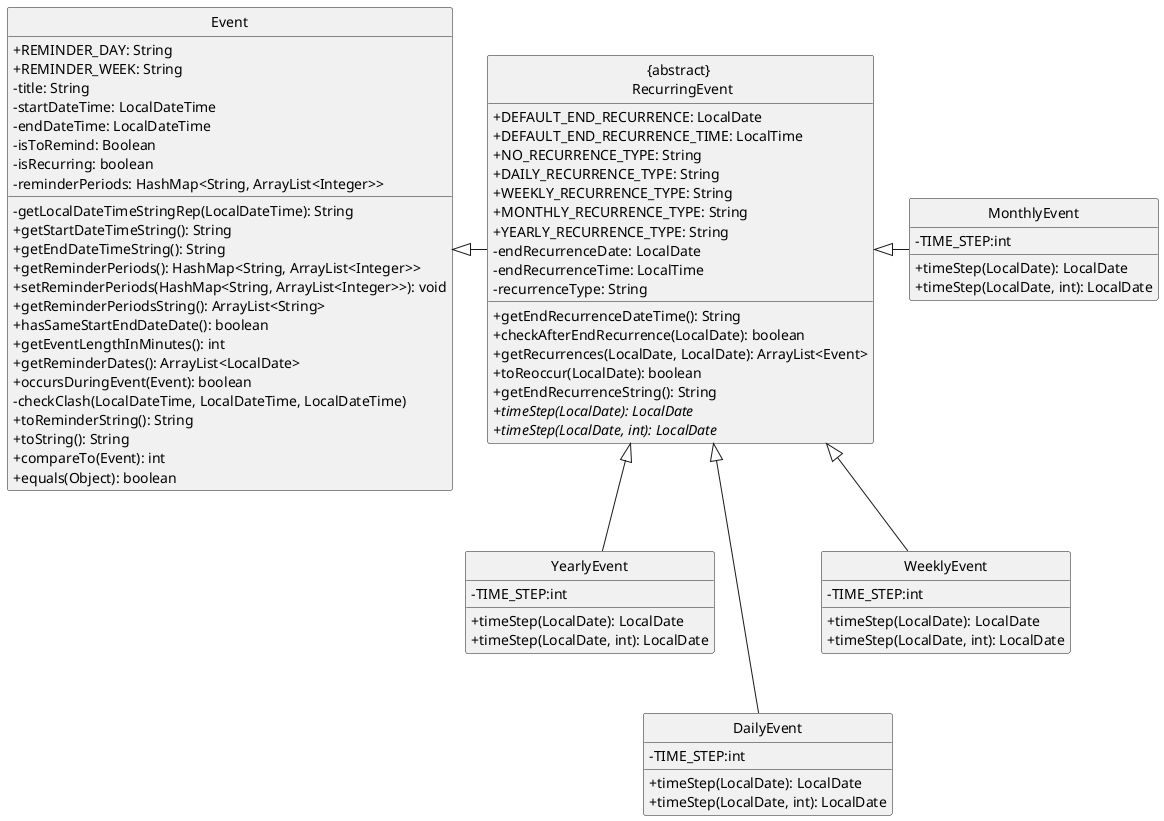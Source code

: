 @startuml

hide circle
skinparam classAttributeIconSize 0

"{abstract} \n RecurringEvent" --left|> Event
DailyEvent -left|> "{abstract} \n RecurringEvent"
WeeklyEvent -left|> "{abstract} \n RecurringEvent"
MonthlyEvent -left|> "{abstract} \n RecurringEvent"
YearlyEvent -left|> "{abstract} \n RecurringEvent"
'Force DailyEvent WeeklyEvent MonthlyEvent YearlyEvent
DailyEvent -up[hidden]- WeeklyEvent
WeeklyEvent -up[hidden]- MonthlyEvent
DailyEvent -up[hidden]- YearlyEvent


class Event {
+REMINDER_DAY: String
+REMINDER_WEEK: String
-title: String
-startDateTime: LocalDateTime
-endDateTime: LocalDateTime
-isToRemind: Boolean
-isRecurring: boolean
-reminderPeriods: HashMap<String, ArrayList<Integer>>
-getLocalDateTimeStringRep(LocalDateTime): String
+getStartDateTimeString(): String
+getEndDateTimeString(): String
+getReminderPeriods(): HashMap<String, ArrayList<Integer>>
+setReminderPeriods(HashMap<String, ArrayList<Integer>>): void
+getReminderPeriodsString(): ArrayList<String>
+hasSameStartEndDateDate(): boolean
+getEventLengthInMinutes(): int
+getReminderDates(): ArrayList<LocalDate>
+occursDuringEvent(Event): boolean
-checkClash(LocalDateTime, LocalDateTime, LocalDateTime)
+toReminderString(): String
+toString(): String
+compareTo(Event): int
+equals(Object): boolean
}

class "{abstract} \n RecurringEvent" {
+DEFAULT_END_RECURRENCE: LocalDate
+DEFAULT_END_RECURRENCE_TIME: LocalTime
+NO_RECURRENCE_TYPE: String
+DAILY_RECURRENCE_TYPE: String
+WEEKLY_RECURRENCE_TYPE: String
+MONTHLY_RECURRENCE_TYPE: String
+YEARLY_RECURRENCE_TYPE: String
-endRecurrenceDate: LocalDate
-endRecurrenceTime: LocalTime
-recurrenceType: String
+getEndRecurrenceDateTime(): String
+checkAfterEndRecurrence(LocalDate): boolean
+getRecurrences(LocalDate, LocalDate): ArrayList<Event>
+toReoccur(LocalDate): boolean
+getEndRecurrenceString(): String
+timeStep(LocalDate): LocalDate {abstract}
+timeStep(LocalDate, int): LocalDate {abstract}
}

class DailyEvent {
-TIME_STEP:int
+timeStep(LocalDate): LocalDate
+timeStep(LocalDate, int): LocalDate
}

class WeeklyEvent {
-TIME_STEP:int
+timeStep(LocalDate): LocalDate
+timeStep(LocalDate, int): LocalDate
}

class MonthlyEvent {
-TIME_STEP:int
+timeStep(LocalDate): LocalDate
+timeStep(LocalDate, int): LocalDate
}

class YearlyEvent {
-TIME_STEP:int
+timeStep(LocalDate): LocalDate
+timeStep(LocalDate, int): LocalDate
}

@enduml